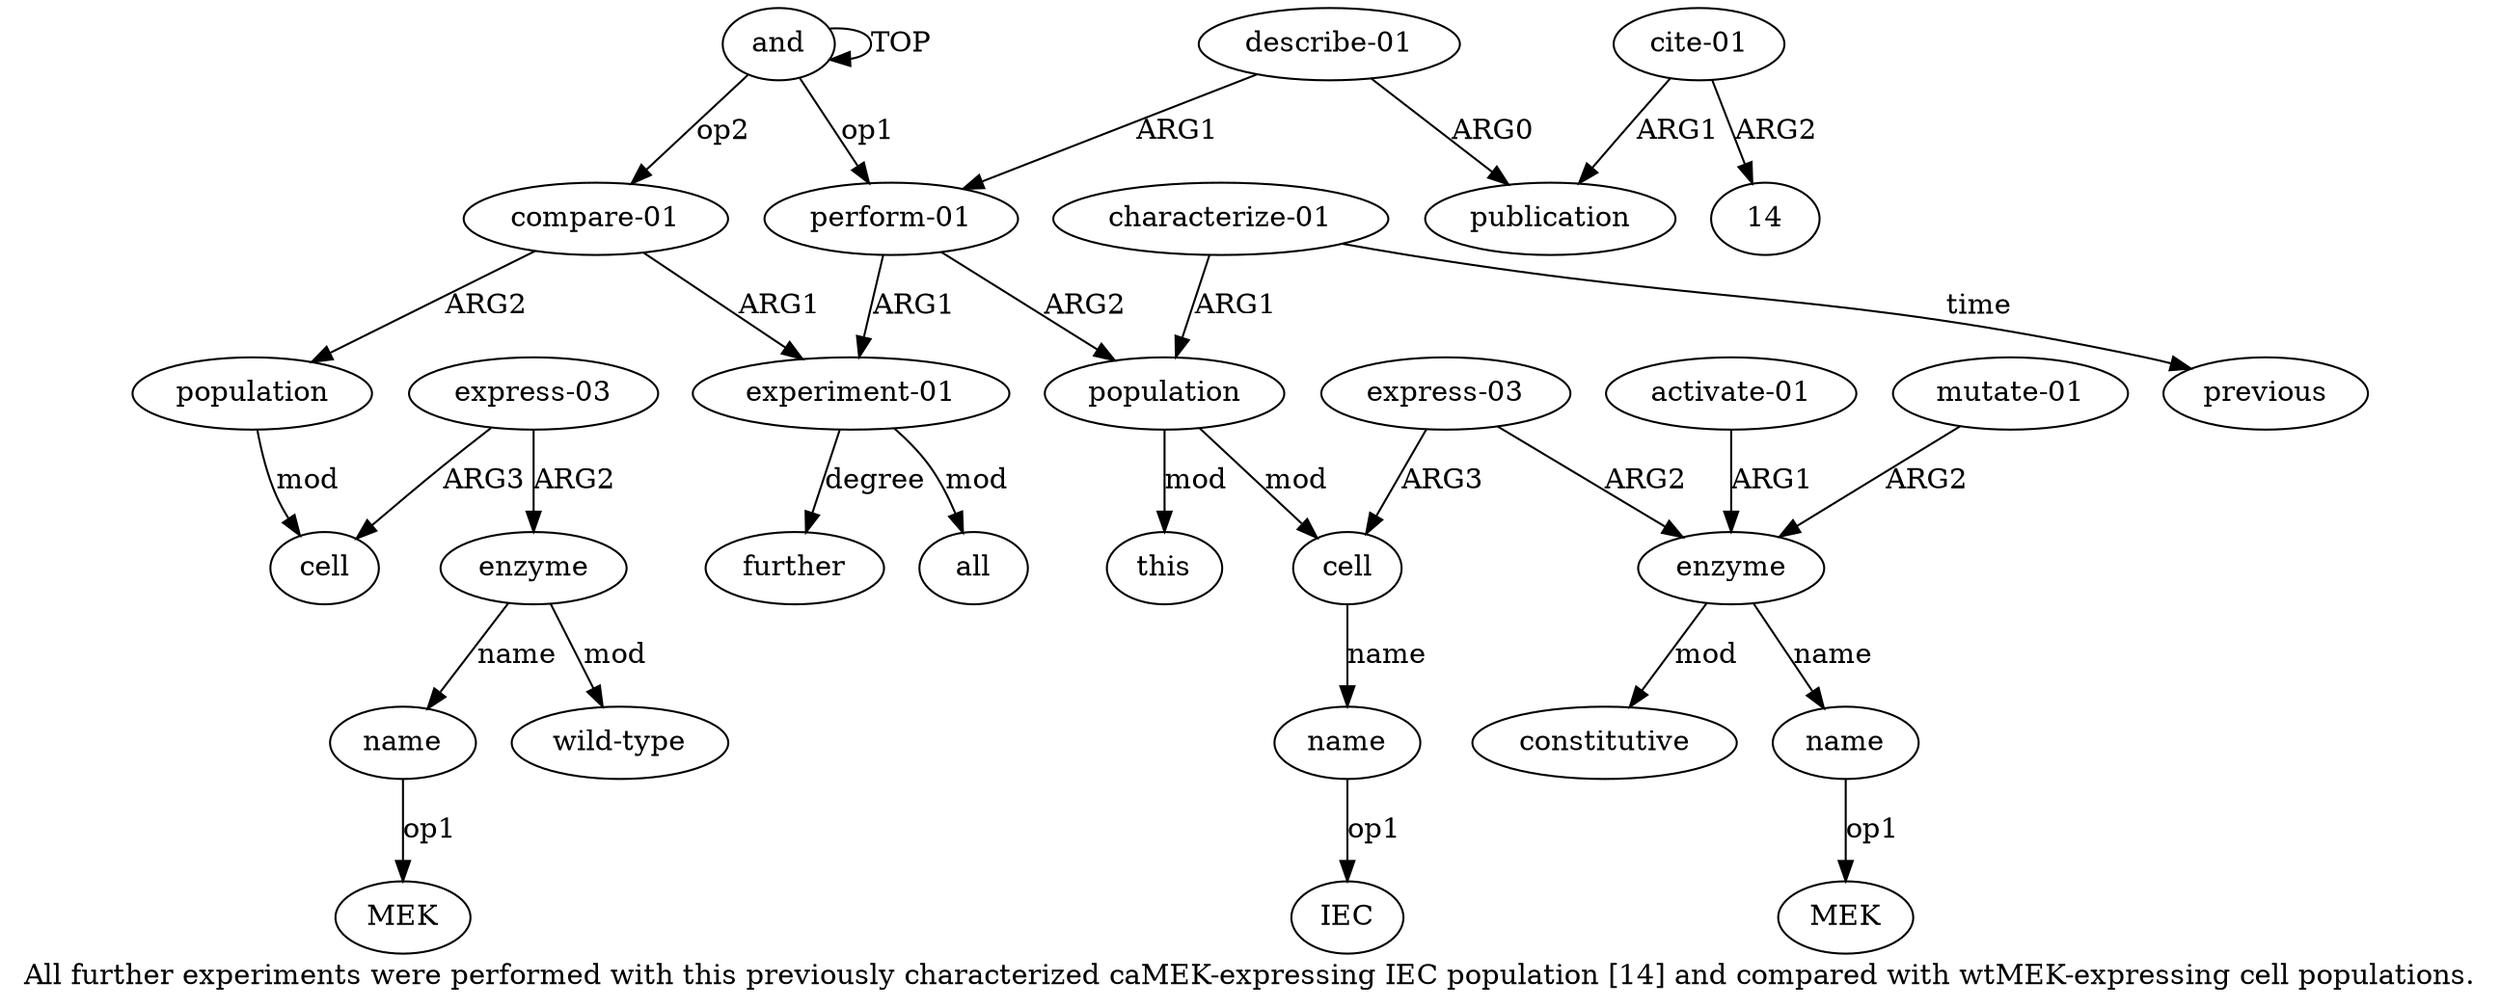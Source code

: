 digraph  {
	graph [label="All further experiments were performed with this previously characterized caMEK-expressing IEC population [14] and compared with \
wtMEK-expressing cell populations."];
	node [label="\N"];
	a20	 [color=black,
		gold_ind=20,
		gold_label="compare-01",
		label="compare-01",
		test_ind=20,
		test_label="compare-01"];
	a21	 [color=black,
		gold_ind=21,
		gold_label=population,
		label=population,
		test_ind=21,
		test_label=population];
	a20 -> a21 [key=0,
	color=black,
	gold_label=ARG2,
	label=ARG2,
	test_label=ARG2];
a2 [color=black,
	gold_ind=2,
	gold_label="experiment-01",
	label="experiment-01",
	test_ind=2,
	test_label="experiment-01"];
a20 -> a2 [key=0,
color=black,
gold_label=ARG1,
label=ARG1,
test_label=ARG1];
a22 [color=black,
gold_ind=22,
gold_label=cell,
label=cell,
test_ind=22,
test_label=cell];
a21 -> a22 [key=0,
color=black,
gold_label=mod,
label=mod,
test_label=mod];
a23 [color=black,
gold_ind=23,
gold_label="express-03",
label="express-03",
test_ind=23,
test_label="express-03"];
a23 -> a22 [key=0,
color=black,
gold_label=ARG3,
label=ARG3,
test_label=ARG3];
a24 [color=black,
gold_ind=24,
gold_label=enzyme,
label=enzyme,
test_ind=24,
test_label=enzyme];
a23 -> a24 [key=0,
color=black,
gold_label=ARG2,
label=ARG2,
test_label=ARG2];
a25 [color=black,
gold_ind=25,
gold_label=name,
label=name,
test_ind=25,
test_label=name];
a24 -> a25 [key=0,
color=black,
gold_label=name,
label=name,
test_label=name];
a26 [color=black,
gold_ind=26,
gold_label="wild-type",
label="wild-type",
test_ind=26,
test_label="wild-type"];
a24 -> a26 [key=0,
color=black,
gold_label=mod,
label=mod,
test_label=mod];
"a25 MEK" [color=black,
gold_ind=-1,
gold_label=MEK,
label=MEK,
test_ind=-1,
test_label=MEK];
a25 -> "a25 MEK" [key=0,
color=black,
gold_label=op1,
label=op1,
test_label=op1];
"a12 MEK" [color=black,
gold_ind=-1,
gold_label=MEK,
label=MEK,
test_ind=-1,
test_label=MEK];
"a9 IEC" [color=black,
gold_ind=-1,
gold_label=IEC,
label=IEC,
test_ind=-1,
test_label=IEC];
"a19 14" [color=black,
gold_ind=-1,
gold_label=14,
label=14,
test_ind=-1,
test_label=14];
a15 [color=black,
gold_ind=15,
gold_label="activate-01",
label="activate-01",
test_ind=15,
test_label="activate-01"];
a11 [color=black,
gold_ind=11,
gold_label=enzyme,
label=enzyme,
test_ind=11,
test_label=enzyme];
a15 -> a11 [key=0,
color=black,
gold_label=ARG1,
label=ARG1,
test_label=ARG1];
a14 [color=black,
gold_ind=14,
gold_label="mutate-01",
label="mutate-01",
test_ind=14,
test_label="mutate-01"];
a14 -> a11 [key=0,
color=black,
gold_label=ARG2,
label=ARG2,
test_label=ARG2];
a17 [color=black,
gold_ind=17,
gold_label="describe-01",
label="describe-01",
test_ind=17,
test_label="describe-01"];
a18 [color=black,
gold_ind=18,
gold_label=publication,
label=publication,
test_ind=18,
test_label=publication];
a17 -> a18 [key=0,
color=black,
gold_label=ARG0,
label=ARG0,
test_label=ARG0];
a1 [color=black,
gold_ind=1,
gold_label="perform-01",
label="perform-01",
test_ind=1,
test_label="perform-01"];
a17 -> a1 [key=0,
color=black,
gold_label=ARG1,
label=ARG1,
test_label=ARG1];
a16 [color=black,
gold_ind=16,
gold_label=this,
label=this,
test_ind=16,
test_label=this];
a13 [color=black,
gold_ind=13,
gold_label=constitutive,
label=constitutive,
test_ind=13,
test_label=constitutive];
a11 -> a13 [key=0,
color=black,
gold_label=mod,
label=mod,
test_label=mod];
a12 [color=black,
gold_ind=12,
gold_label=name,
label=name,
test_ind=12,
test_label=name];
a11 -> a12 [key=0,
color=black,
gold_label=name,
label=name,
test_label=name];
a10 [color=black,
gold_ind=10,
gold_label="express-03",
label="express-03",
test_ind=10,
test_label="express-03"];
a10 -> a11 [key=0,
color=black,
gold_label=ARG2,
label=ARG2,
test_label=ARG2];
a8 [color=black,
gold_ind=8,
gold_label=cell,
label=cell,
test_ind=8,
test_label=cell];
a10 -> a8 [key=0,
color=black,
gold_label=ARG3,
label=ARG3,
test_label=ARG3];
a12 -> "a12 MEK" [key=0,
color=black,
gold_label=op1,
label=op1,
test_label=op1];
a19 [color=black,
gold_ind=19,
gold_label="cite-01",
label="cite-01",
test_ind=19,
test_label="cite-01"];
a19 -> "a19 14" [key=0,
color=black,
gold_label=ARG2,
label=ARG2,
test_label=ARG2];
a19 -> a18 [key=0,
color=black,
gold_label=ARG1,
label=ARG1,
test_label=ARG1];
a1 -> a2 [key=0,
color=black,
gold_label=ARG1,
label=ARG1,
test_label=ARG1];
a5 [color=black,
gold_ind=5,
gold_label=population,
label=population,
test_ind=5,
test_label=population];
a1 -> a5 [key=0,
color=black,
gold_label=ARG2,
label=ARG2,
test_label=ARG2];
a0 [color=black,
gold_ind=0,
gold_label=and,
label=and,
test_ind=0,
test_label=and];
a0 -> a20 [key=0,
color=black,
gold_label=op2,
label=op2,
test_label=op2];
a0 -> a1 [key=0,
color=black,
gold_label=op1,
label=op1,
test_label=op1];
a0 -> a0 [key=0,
color=black,
gold_label=TOP,
label=TOP,
test_label=TOP];
a3 [color=black,
gold_ind=3,
gold_label=further,
label=further,
test_ind=3,
test_label=further];
a2 -> a3 [key=0,
color=black,
gold_label=degree,
label=degree,
test_label=degree];
a4 [color=black,
gold_ind=4,
gold_label=all,
label=all,
test_ind=4,
test_label=all];
a2 -> a4 [key=0,
color=black,
gold_label=mod,
label=mod,
test_label=mod];
a5 -> a16 [key=0,
color=black,
gold_label=mod,
label=mod,
test_label=mod];
a5 -> a8 [key=0,
color=black,
gold_label=mod,
label=mod,
test_label=mod];
a7 [color=black,
gold_ind=7,
gold_label=previous,
label=previous,
test_ind=7,
test_label=previous];
a6 [color=black,
gold_ind=6,
gold_label="characterize-01",
label="characterize-01",
test_ind=6,
test_label="characterize-01"];
a6 -> a5 [key=0,
color=black,
gold_label=ARG1,
label=ARG1,
test_label=ARG1];
a6 -> a7 [key=0,
color=black,
gold_label=time,
label=time,
test_label=time];
a9 [color=black,
gold_ind=9,
gold_label=name,
label=name,
test_ind=9,
test_label=name];
a9 -> "a9 IEC" [key=0,
color=black,
gold_label=op1,
label=op1,
test_label=op1];
a8 -> a9 [key=0,
color=black,
gold_label=name,
label=name,
test_label=name];
}
